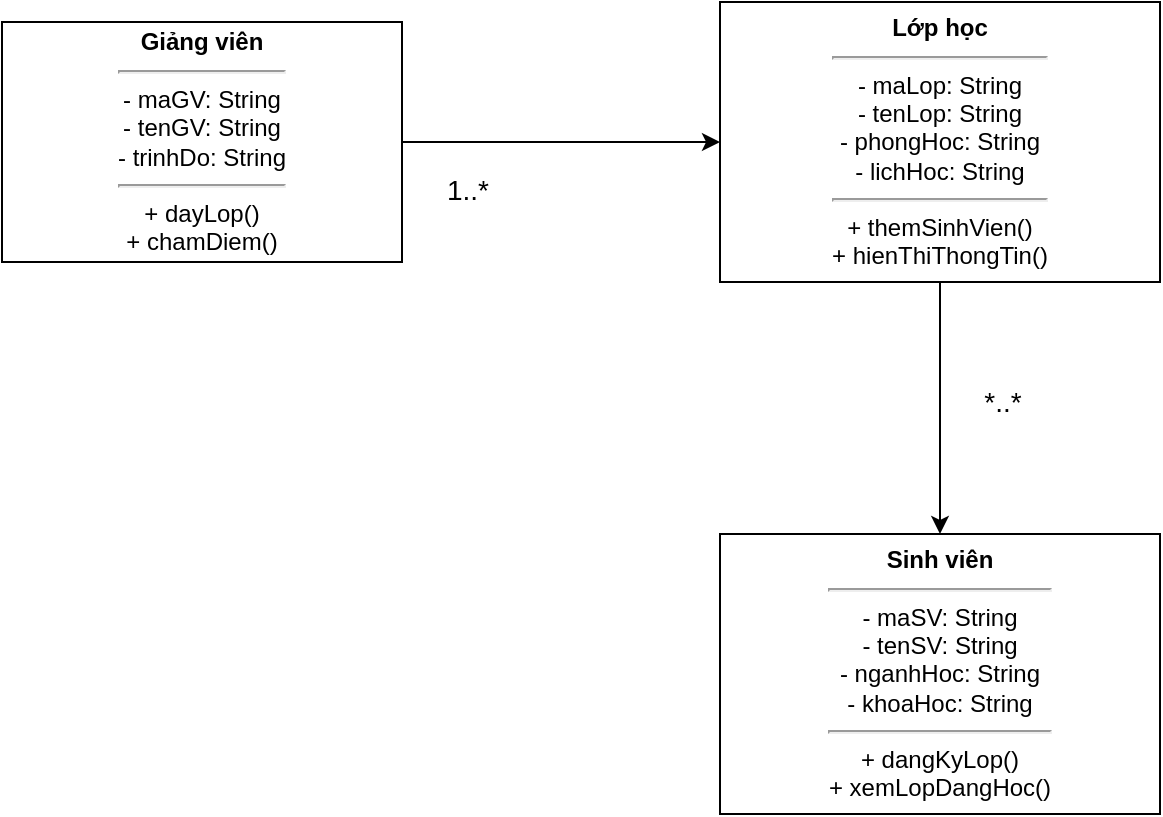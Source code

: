 <mxfile version="28.2.8">
  <diagram id="WWiT_7840ZvR4xr2yh1D" name="Trang-1">
    <mxGraphModel dx="1042" dy="574" grid="0" gridSize="10" guides="1" tooltips="1" connect="1" arrows="1" fold="1" page="1" pageScale="1" pageWidth="850" pageHeight="1100" math="0" shadow="0">
      <root>
        <mxCell id="0" />
        <mxCell id="1" parent="0" />
        <mxCell id="acNHtzId5SN_tLXhN2Zz-1" value="&lt;div style=&quot;font-weight:bold;&quot;&gt;Giảng viên&lt;/div&gt;&lt;hr/&gt;- maGV: String&lt;br/&gt;- tenGV: String&lt;br/&gt;- trinhDo: String&lt;br/&gt; &lt;hr/&gt;+ dayLop()&lt;br/&gt;+ chamDiem()" style="rounded=0;whiteSpace=wrap;html=1;strokeColor=#000000;fillColor=#ffffff;fontSize=12;" vertex="1" parent="1">
          <mxGeometry x="109" y="128" width="200" height="120" as="geometry" />
        </mxCell>
        <mxCell id="acNHtzId5SN_tLXhN2Zz-2" value="&lt;div style=&quot;font-weight:bold;&quot;&gt;Lớp học&lt;/div&gt;&lt;hr/&gt;- maLop: String&lt;br/&gt;- tenLop: String&lt;br/&gt;- phongHoc: String&lt;br/&gt;- lichHoc: String&lt;br/&gt;&lt;hr/&gt;+ themSinhVien()&lt;br/&gt;+ hienThiThongTin()" style="rounded=0;whiteSpace=wrap;html=1;strokeColor=#000000;fillColor=#ffffff;fontSize=12;" vertex="1" parent="1">
          <mxGeometry x="468" y="118" width="220" height="140" as="geometry" />
        </mxCell>
        <mxCell id="acNHtzId5SN_tLXhN2Zz-3" value="&lt;div style=&quot;font-weight:bold;&quot;&gt;Sinh viên&lt;/div&gt;&lt;hr/&gt;- maSV: String&lt;br/&gt;- tenSV: String&lt;br/&gt;- nganhHoc: String&lt;br/&gt;- khoaHoc: String&lt;br/&gt;&lt;hr/&gt;+ dangKyLop()&lt;br/&gt;+ xemLopDangHoc()" style="rounded=0;whiteSpace=wrap;html=1;strokeColor=#000000;fillColor=#ffffff;fontSize=12;" vertex="1" parent="1">
          <mxGeometry x="468" y="384" width="220" height="140" as="geometry" />
        </mxCell>
        <mxCell id="acNHtzId5SN_tLXhN2Zz-4" style="edgeStyle=orthogonalEdgeStyle;rounded=0;orthogonalLoop=1;jettySize=auto;html=1;" edge="1" parent="1" source="acNHtzId5SN_tLXhN2Zz-1" target="acNHtzId5SN_tLXhN2Zz-2">
          <mxGeometry relative="1" as="geometry" />
        </mxCell>
        <mxCell id="acNHtzId5SN_tLXhN2Zz-5" style="edgeStyle=orthogonalEdgeStyle;rounded=0;orthogonalLoop=1;jettySize=auto;html=1;entryX=0.5;entryY=0;entryDx=0;entryDy=0;" edge="1" parent="1" source="acNHtzId5SN_tLXhN2Zz-2" target="acNHtzId5SN_tLXhN2Zz-3">
          <mxGeometry relative="1" as="geometry">
            <mxPoint x="854" y="378" as="targetPoint" />
          </mxGeometry>
        </mxCell>
        <mxCell id="acNHtzId5SN_tLXhN2Zz-6" value="1..*" style="text;html=1;whiteSpace=wrap;strokeColor=none;fillColor=none;align=center;verticalAlign=middle;rounded=0;fontSize=14;" vertex="1" parent="1">
          <mxGeometry x="312" y="197" width="60" height="30" as="geometry" />
        </mxCell>
        <mxCell id="acNHtzId5SN_tLXhN2Zz-7" value="*..*" style="text;html=1;whiteSpace=wrap;strokeColor=none;fillColor=none;align=center;verticalAlign=middle;rounded=0;fontSize=14;" vertex="1" parent="1">
          <mxGeometry x="574" y="302" width="71" height="32" as="geometry" />
        </mxCell>
      </root>
    </mxGraphModel>
  </diagram>
</mxfile>
